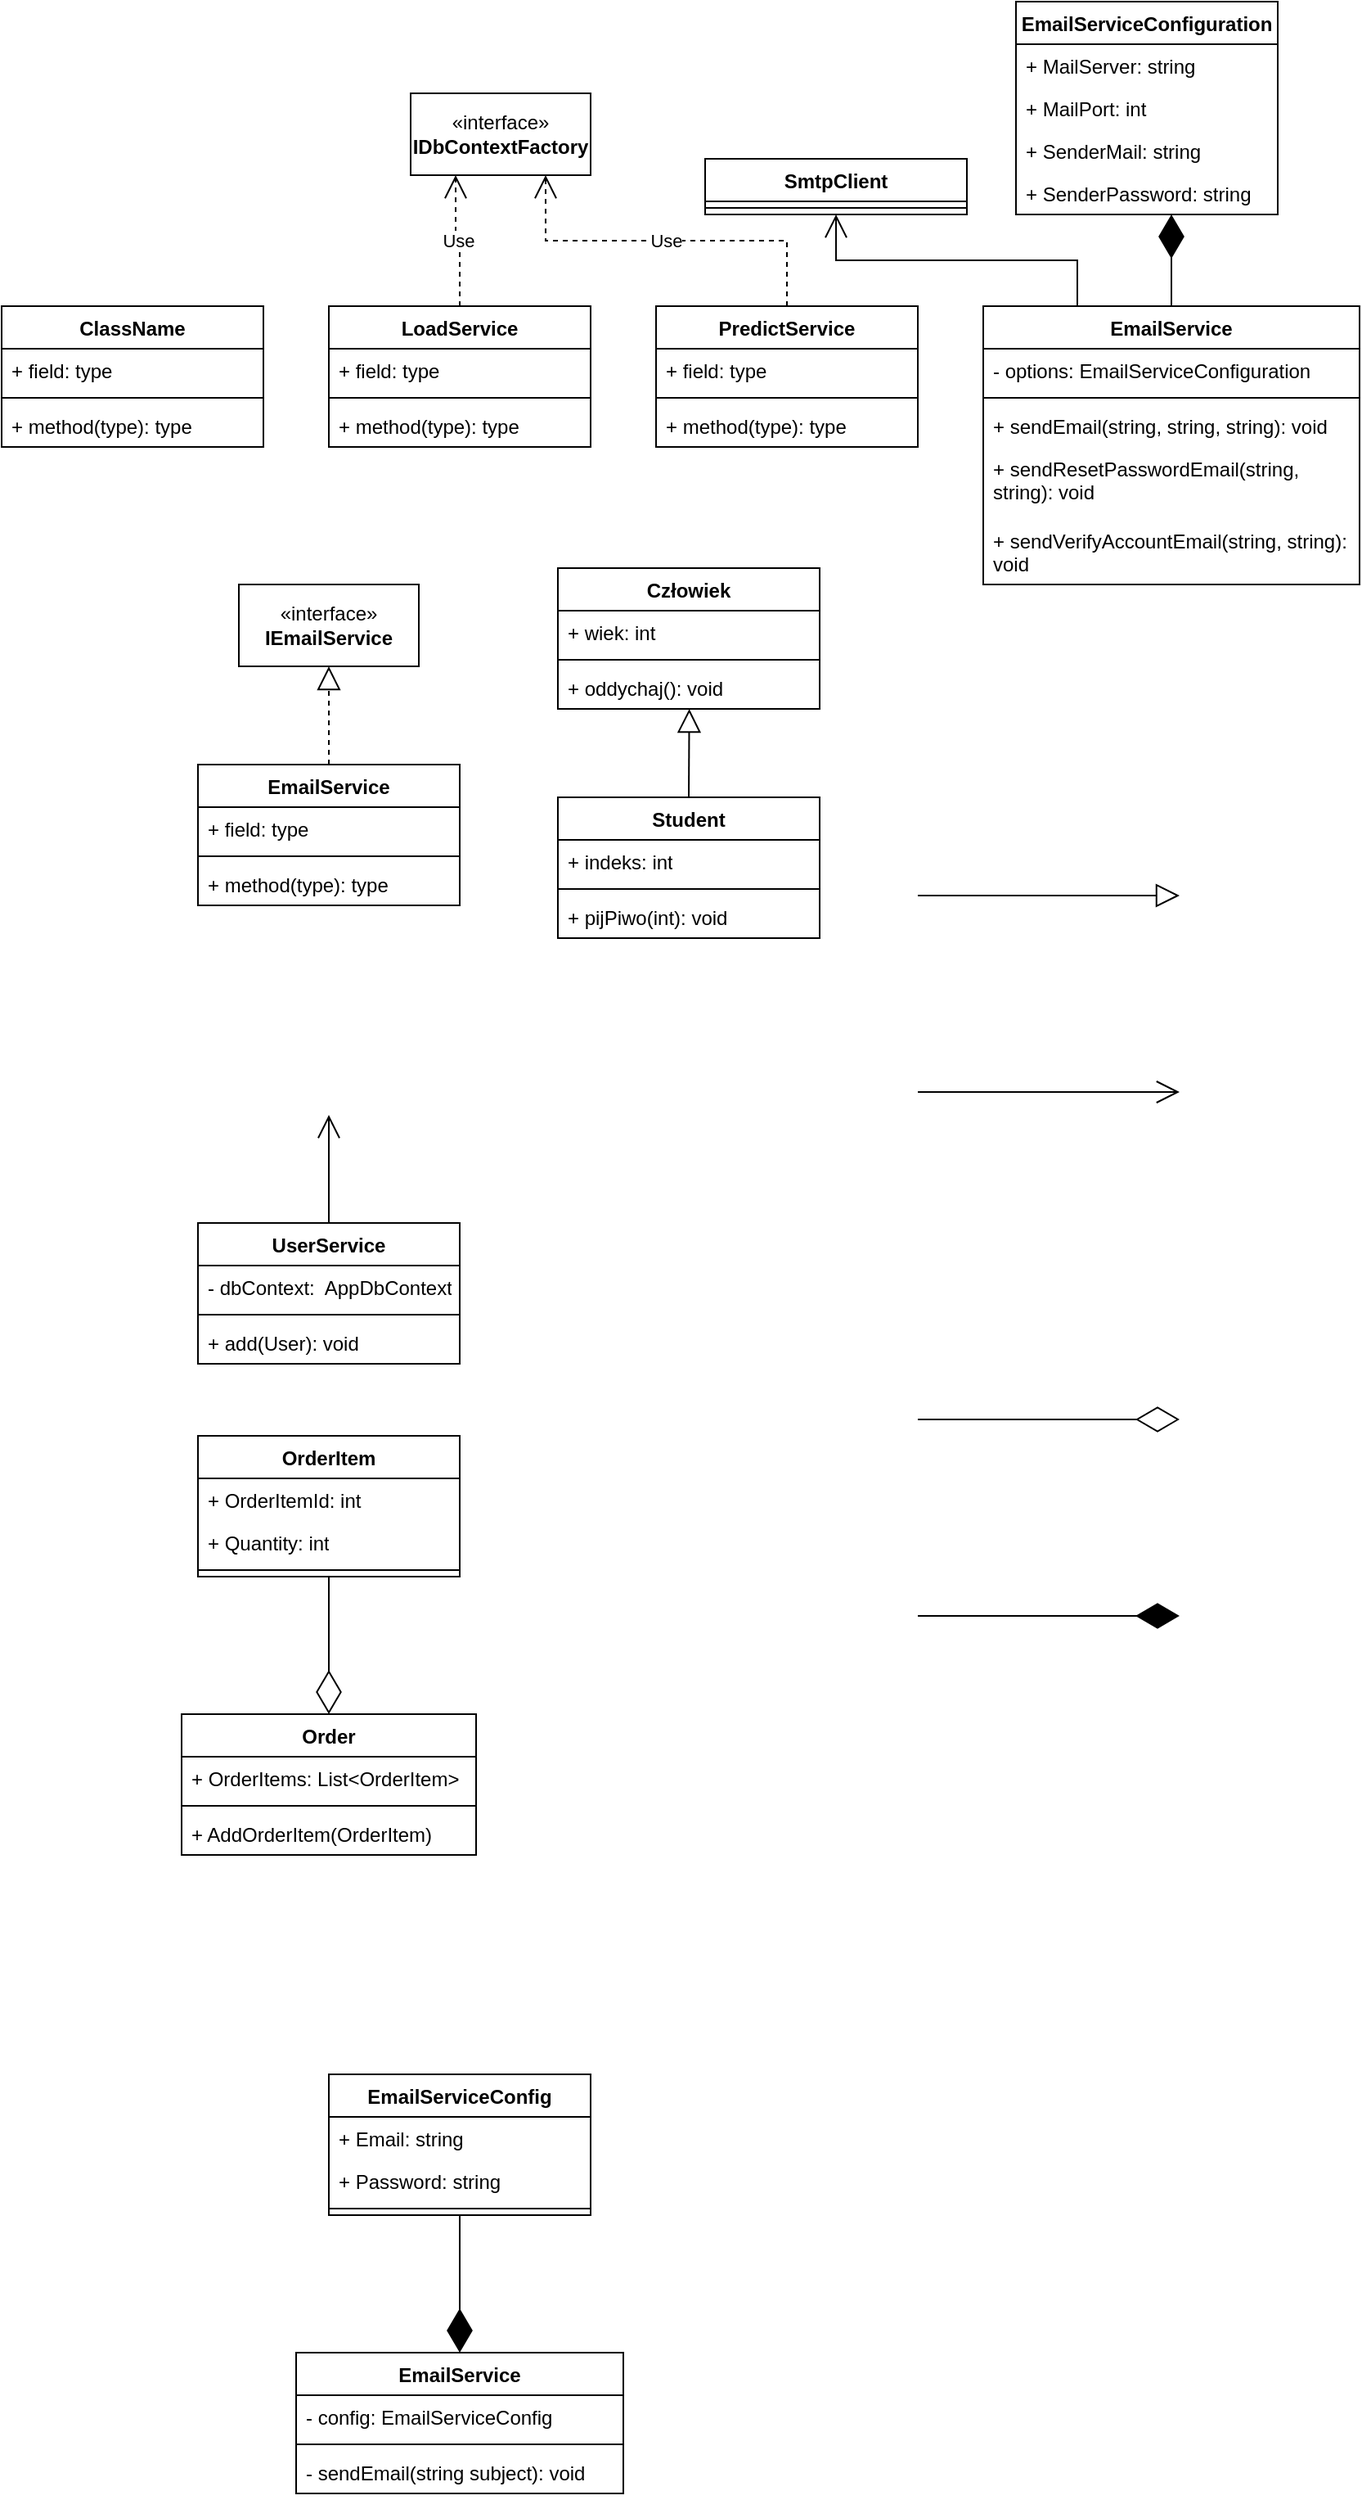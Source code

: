 <mxfile version="22.1.3" type="device">
  <diagram id="C5RBs43oDa-KdzZeNtuy" name="Page-1">
    <mxGraphModel dx="1128" dy="1801" grid="1" gridSize="10" guides="1" tooltips="1" connect="1" arrows="1" fold="1" page="1" pageScale="1" pageWidth="827" pageHeight="1169" math="0" shadow="0">
      <root>
        <mxCell id="WIyWlLk6GJQsqaUBKTNV-0" />
        <mxCell id="WIyWlLk6GJQsqaUBKTNV-1" parent="WIyWlLk6GJQsqaUBKTNV-0" />
        <mxCell id="tFQDVt1rV8ZaYgv0WwT--0" value="ClassName" style="swimlane;fontStyle=1;align=center;verticalAlign=top;childLayout=stackLayout;horizontal=1;startSize=26;horizontalStack=0;resizeParent=1;resizeParentMax=0;resizeLast=0;collapsible=1;marginBottom=0;whiteSpace=wrap;html=1;fillStyle=solid;" parent="WIyWlLk6GJQsqaUBKTNV-1" vertex="1">
          <mxGeometry x="40" y="160" width="160" height="86" as="geometry" />
        </mxCell>
        <mxCell id="tFQDVt1rV8ZaYgv0WwT--1" value="+ field: type" style="text;strokeColor=none;fillColor=none;align=left;verticalAlign=top;spacingLeft=4;spacingRight=4;overflow=hidden;rotatable=0;points=[[0,0.5],[1,0.5]];portConstraint=eastwest;whiteSpace=wrap;html=1;" parent="tFQDVt1rV8ZaYgv0WwT--0" vertex="1">
          <mxGeometry y="26" width="160" height="26" as="geometry" />
        </mxCell>
        <mxCell id="tFQDVt1rV8ZaYgv0WwT--2" value="" style="line;strokeWidth=1;fillColor=none;align=left;verticalAlign=middle;spacingTop=-1;spacingLeft=3;spacingRight=3;rotatable=0;labelPosition=right;points=[];portConstraint=eastwest;strokeColor=inherit;" parent="tFQDVt1rV8ZaYgv0WwT--0" vertex="1">
          <mxGeometry y="52" width="160" height="8" as="geometry" />
        </mxCell>
        <mxCell id="tFQDVt1rV8ZaYgv0WwT--3" value="+ method(type): type" style="text;strokeColor=none;fillColor=none;align=left;verticalAlign=top;spacingLeft=4;spacingRight=4;overflow=hidden;rotatable=0;points=[[0,0.5],[1,0.5]];portConstraint=eastwest;whiteSpace=wrap;html=1;" parent="tFQDVt1rV8ZaYgv0WwT--0" vertex="1">
          <mxGeometry y="60" width="160" height="26" as="geometry" />
        </mxCell>
        <mxCell id="tFQDVt1rV8ZaYgv0WwT--4" value="«interface»&lt;br&gt;&lt;b&gt;IDbContextFactory&lt;/b&gt;" style="html=1;whiteSpace=wrap;" parent="WIyWlLk6GJQsqaUBKTNV-1" vertex="1">
          <mxGeometry x="290" y="30" width="110" height="50" as="geometry" />
        </mxCell>
        <mxCell id="tFQDVt1rV8ZaYgv0WwT--5" value="EmailService" style="swimlane;fontStyle=1;align=center;verticalAlign=top;childLayout=stackLayout;horizontal=1;startSize=26;horizontalStack=0;resizeParent=1;resizeParentMax=0;resizeLast=0;collapsible=1;marginBottom=0;whiteSpace=wrap;html=1;" parent="WIyWlLk6GJQsqaUBKTNV-1" vertex="1">
          <mxGeometry x="640" y="160" width="230" height="170" as="geometry" />
        </mxCell>
        <mxCell id="tFQDVt1rV8ZaYgv0WwT--6" value="- options:&amp;nbsp;EmailServiceConfiguration" style="text;strokeColor=none;fillColor=none;align=left;verticalAlign=top;spacingLeft=4;spacingRight=4;overflow=hidden;rotatable=0;points=[[0,0.5],[1,0.5]];portConstraint=eastwest;whiteSpace=wrap;html=1;" parent="tFQDVt1rV8ZaYgv0WwT--5" vertex="1">
          <mxGeometry y="26" width="230" height="26" as="geometry" />
        </mxCell>
        <mxCell id="tFQDVt1rV8ZaYgv0WwT--7" value="" style="line;strokeWidth=1;fillColor=none;align=left;verticalAlign=middle;spacingTop=-1;spacingLeft=3;spacingRight=3;rotatable=0;labelPosition=right;points=[];portConstraint=eastwest;strokeColor=inherit;" parent="tFQDVt1rV8ZaYgv0WwT--5" vertex="1">
          <mxGeometry y="52" width="230" height="8" as="geometry" />
        </mxCell>
        <mxCell id="tFQDVt1rV8ZaYgv0WwT--8" value="+ sendEmail(string, string, string): void&amp;nbsp;" style="text;strokeColor=none;fillColor=none;align=left;verticalAlign=top;spacingLeft=4;spacingRight=4;overflow=hidden;rotatable=0;points=[[0,0.5],[1,0.5]];portConstraint=eastwest;whiteSpace=wrap;html=1;" parent="tFQDVt1rV8ZaYgv0WwT--5" vertex="1">
          <mxGeometry y="60" width="230" height="26" as="geometry" />
        </mxCell>
        <mxCell id="tFQDVt1rV8ZaYgv0WwT--38" value="+ sendResetPasswordEmail(string, string): void&amp;nbsp;" style="text;strokeColor=none;fillColor=none;align=left;verticalAlign=top;spacingLeft=4;spacingRight=4;overflow=hidden;rotatable=0;points=[[0,0.5],[1,0.5]];portConstraint=eastwest;whiteSpace=wrap;html=1;" parent="tFQDVt1rV8ZaYgv0WwT--5" vertex="1">
          <mxGeometry y="86" width="230" height="44" as="geometry" />
        </mxCell>
        <mxCell id="tFQDVt1rV8ZaYgv0WwT--39" value="+ sendVerifyAccountEmail(string, string): void&amp;nbsp;" style="text;strokeColor=none;fillColor=none;align=left;verticalAlign=top;spacingLeft=4;spacingRight=4;overflow=hidden;rotatable=0;points=[[0,0.5],[1,0.5]];portConstraint=eastwest;whiteSpace=wrap;html=1;" parent="tFQDVt1rV8ZaYgv0WwT--5" vertex="1">
          <mxGeometry y="130" width="230" height="40" as="geometry" />
        </mxCell>
        <mxCell id="tFQDVt1rV8ZaYgv0WwT--9" value="LoadService" style="swimlane;fontStyle=1;align=center;verticalAlign=top;childLayout=stackLayout;horizontal=1;startSize=26;horizontalStack=0;resizeParent=1;resizeParentMax=0;resizeLast=0;collapsible=1;marginBottom=0;whiteSpace=wrap;html=1;" parent="WIyWlLk6GJQsqaUBKTNV-1" vertex="1">
          <mxGeometry x="240" y="160" width="160" height="86" as="geometry" />
        </mxCell>
        <mxCell id="tFQDVt1rV8ZaYgv0WwT--10" value="+ field: type" style="text;strokeColor=none;fillColor=none;align=left;verticalAlign=top;spacingLeft=4;spacingRight=4;overflow=hidden;rotatable=0;points=[[0,0.5],[1,0.5]];portConstraint=eastwest;whiteSpace=wrap;html=1;" parent="tFQDVt1rV8ZaYgv0WwT--9" vertex="1">
          <mxGeometry y="26" width="160" height="26" as="geometry" />
        </mxCell>
        <mxCell id="tFQDVt1rV8ZaYgv0WwT--11" value="" style="line;strokeWidth=1;fillColor=none;align=left;verticalAlign=middle;spacingTop=-1;spacingLeft=3;spacingRight=3;rotatable=0;labelPosition=right;points=[];portConstraint=eastwest;strokeColor=inherit;" parent="tFQDVt1rV8ZaYgv0WwT--9" vertex="1">
          <mxGeometry y="52" width="160" height="8" as="geometry" />
        </mxCell>
        <mxCell id="tFQDVt1rV8ZaYgv0WwT--12" value="+ method(type): type" style="text;strokeColor=none;fillColor=none;align=left;verticalAlign=top;spacingLeft=4;spacingRight=4;overflow=hidden;rotatable=0;points=[[0,0.5],[1,0.5]];portConstraint=eastwest;whiteSpace=wrap;html=1;" parent="tFQDVt1rV8ZaYgv0WwT--9" vertex="1">
          <mxGeometry y="60" width="160" height="26" as="geometry" />
        </mxCell>
        <mxCell id="tFQDVt1rV8ZaYgv0WwT--13" value="PredictService" style="swimlane;fontStyle=1;align=center;verticalAlign=top;childLayout=stackLayout;horizontal=1;startSize=26;horizontalStack=0;resizeParent=1;resizeParentMax=0;resizeLast=0;collapsible=1;marginBottom=0;whiteSpace=wrap;html=1;" parent="WIyWlLk6GJQsqaUBKTNV-1" vertex="1">
          <mxGeometry x="440" y="160" width="160" height="86" as="geometry" />
        </mxCell>
        <mxCell id="tFQDVt1rV8ZaYgv0WwT--14" value="+ field: type" style="text;strokeColor=none;fillColor=none;align=left;verticalAlign=top;spacingLeft=4;spacingRight=4;overflow=hidden;rotatable=0;points=[[0,0.5],[1,0.5]];portConstraint=eastwest;whiteSpace=wrap;html=1;" parent="tFQDVt1rV8ZaYgv0WwT--13" vertex="1">
          <mxGeometry y="26" width="160" height="26" as="geometry" />
        </mxCell>
        <mxCell id="tFQDVt1rV8ZaYgv0WwT--15" value="" style="line;strokeWidth=1;fillColor=none;align=left;verticalAlign=middle;spacingTop=-1;spacingLeft=3;spacingRight=3;rotatable=0;labelPosition=right;points=[];portConstraint=eastwest;strokeColor=inherit;" parent="tFQDVt1rV8ZaYgv0WwT--13" vertex="1">
          <mxGeometry y="52" width="160" height="8" as="geometry" />
        </mxCell>
        <mxCell id="tFQDVt1rV8ZaYgv0WwT--16" value="+ method(type): type" style="text;strokeColor=none;fillColor=none;align=left;verticalAlign=top;spacingLeft=4;spacingRight=4;overflow=hidden;rotatable=0;points=[[0,0.5],[1,0.5]];portConstraint=eastwest;whiteSpace=wrap;html=1;" parent="tFQDVt1rV8ZaYgv0WwT--13" vertex="1">
          <mxGeometry y="60" width="160" height="26" as="geometry" />
        </mxCell>
        <mxCell id="tFQDVt1rV8ZaYgv0WwT--20" value="Use" style="endArrow=open;endSize=12;dashed=1;html=1;rounded=0;edgeStyle=orthogonalEdgeStyle;exitX=0.5;exitY=0;exitDx=0;exitDy=0;entryX=0.25;entryY=1;entryDx=0;entryDy=0;" parent="WIyWlLk6GJQsqaUBKTNV-1" source="tFQDVt1rV8ZaYgv0WwT--9" target="tFQDVt1rV8ZaYgv0WwT--4" edge="1">
          <mxGeometry width="160" relative="1" as="geometry">
            <mxPoint x="410" y="180" as="sourcePoint" />
            <mxPoint x="477" y="90" as="targetPoint" />
          </mxGeometry>
        </mxCell>
        <mxCell id="tFQDVt1rV8ZaYgv0WwT--21" value="Use" style="endArrow=open;endSize=12;dashed=1;html=1;rounded=0;edgeStyle=orthogonalEdgeStyle;exitX=0.5;exitY=0;exitDx=0;exitDy=0;entryX=0.75;entryY=1;entryDx=0;entryDy=0;" parent="WIyWlLk6GJQsqaUBKTNV-1" source="tFQDVt1rV8ZaYgv0WwT--13" target="tFQDVt1rV8ZaYgv0WwT--4" edge="1">
          <mxGeometry width="160" relative="1" as="geometry">
            <mxPoint x="748" y="130" as="sourcePoint" />
            <mxPoint x="670" y="40" as="targetPoint" />
          </mxGeometry>
        </mxCell>
        <mxCell id="tFQDVt1rV8ZaYgv0WwT--22" value="" style="endArrow=open;endFill=1;endSize=12;html=1;rounded=0;exitX=0.25;exitY=0;exitDx=0;exitDy=0;entryX=0.5;entryY=1;entryDx=0;entryDy=0;edgeStyle=orthogonalEdgeStyle;" parent="WIyWlLk6GJQsqaUBKTNV-1" source="tFQDVt1rV8ZaYgv0WwT--5" target="tFQDVt1rV8ZaYgv0WwT--23" edge="1">
          <mxGeometry width="160" relative="1" as="geometry">
            <mxPoint x="719.58" y="140" as="sourcePoint" />
            <mxPoint x="719.58" y="60" as="targetPoint" />
          </mxGeometry>
        </mxCell>
        <mxCell id="tFQDVt1rV8ZaYgv0WwT--23" value="SmtpClient" style="swimlane;fontStyle=1;align=center;verticalAlign=top;childLayout=stackLayout;horizontal=1;startSize=26;horizontalStack=0;resizeParent=1;resizeParentMax=0;resizeLast=0;collapsible=1;marginBottom=0;whiteSpace=wrap;html=1;" parent="WIyWlLk6GJQsqaUBKTNV-1" vertex="1">
          <mxGeometry x="470" y="70" width="160" height="34" as="geometry" />
        </mxCell>
        <mxCell id="tFQDVt1rV8ZaYgv0WwT--25" value="" style="line;strokeWidth=1;fillColor=none;align=left;verticalAlign=middle;spacingTop=-1;spacingLeft=3;spacingRight=3;rotatable=0;labelPosition=right;points=[];portConstraint=eastwest;strokeColor=inherit;" parent="tFQDVt1rV8ZaYgv0WwT--23" vertex="1">
          <mxGeometry y="26" width="160" height="8" as="geometry" />
        </mxCell>
        <mxCell id="tFQDVt1rV8ZaYgv0WwT--29" value="EmailServiceConfiguration" style="swimlane;fontStyle=1;align=center;verticalAlign=top;childLayout=stackLayout;horizontal=1;startSize=26;horizontalStack=0;resizeParent=1;resizeParentMax=0;resizeLast=0;collapsible=1;marginBottom=0;whiteSpace=wrap;html=1;" parent="WIyWlLk6GJQsqaUBKTNV-1" vertex="1">
          <mxGeometry x="660" y="-26" width="160" height="130" as="geometry" />
        </mxCell>
        <mxCell id="tFQDVt1rV8ZaYgv0WwT--30" value="+ MailServer: string" style="text;strokeColor=none;fillColor=none;align=left;verticalAlign=top;spacingLeft=4;spacingRight=4;overflow=hidden;rotatable=0;points=[[0,0.5],[1,0.5]];portConstraint=eastwest;whiteSpace=wrap;html=1;" parent="tFQDVt1rV8ZaYgv0WwT--29" vertex="1">
          <mxGeometry y="26" width="160" height="26" as="geometry" />
        </mxCell>
        <mxCell id="tFQDVt1rV8ZaYgv0WwT--32" value="+ MailPort: int" style="text;strokeColor=none;fillColor=none;align=left;verticalAlign=top;spacingLeft=4;spacingRight=4;overflow=hidden;rotatable=0;points=[[0,0.5],[1,0.5]];portConstraint=eastwest;whiteSpace=wrap;html=1;" parent="tFQDVt1rV8ZaYgv0WwT--29" vertex="1">
          <mxGeometry y="52" width="160" height="26" as="geometry" />
        </mxCell>
        <mxCell id="tFQDVt1rV8ZaYgv0WwT--34" value="+ SenderMail: string" style="text;strokeColor=none;fillColor=none;align=left;verticalAlign=top;spacingLeft=4;spacingRight=4;overflow=hidden;rotatable=0;points=[[0,0.5],[1,0.5]];portConstraint=eastwest;whiteSpace=wrap;html=1;" parent="tFQDVt1rV8ZaYgv0WwT--29" vertex="1">
          <mxGeometry y="78" width="160" height="26" as="geometry" />
        </mxCell>
        <mxCell id="tFQDVt1rV8ZaYgv0WwT--35" value="+ SenderPassword: string" style="text;strokeColor=none;fillColor=none;align=left;verticalAlign=top;spacingLeft=4;spacingRight=4;overflow=hidden;rotatable=0;points=[[0,0.5],[1,0.5]];portConstraint=eastwest;whiteSpace=wrap;html=1;" parent="tFQDVt1rV8ZaYgv0WwT--29" vertex="1">
          <mxGeometry y="104" width="160" height="26" as="geometry" />
        </mxCell>
        <mxCell id="tFQDVt1rV8ZaYgv0WwT--37" value="" style="endArrow=diamondThin;endFill=1;endSize=24;html=1;rounded=0;exitX=0.5;exitY=0;exitDx=0;exitDy=0;edgeStyle=elbowEdgeStyle;" parent="WIyWlLk6GJQsqaUBKTNV-1" source="tFQDVt1rV8ZaYgv0WwT--5" target="tFQDVt1rV8ZaYgv0WwT--35" edge="1">
          <mxGeometry width="160" relative="1" as="geometry">
            <mxPoint x="540" y="300" as="sourcePoint" />
            <mxPoint x="780" y="120" as="targetPoint" />
          </mxGeometry>
        </mxCell>
        <mxCell id="g07gFTEDz8R-TfWJ9nkR-0" value="EmailService" style="swimlane;fontStyle=1;align=center;verticalAlign=top;childLayout=stackLayout;horizontal=1;startSize=26;horizontalStack=0;resizeParent=1;resizeParentMax=0;resizeLast=0;collapsible=1;marginBottom=0;whiteSpace=wrap;html=1;fillStyle=solid;" vertex="1" parent="WIyWlLk6GJQsqaUBKTNV-1">
          <mxGeometry x="160" y="440" width="160" height="86" as="geometry" />
        </mxCell>
        <mxCell id="g07gFTEDz8R-TfWJ9nkR-1" value="+ field: type" style="text;strokeColor=none;fillColor=none;align=left;verticalAlign=top;spacingLeft=4;spacingRight=4;overflow=hidden;rotatable=0;points=[[0,0.5],[1,0.5]];portConstraint=eastwest;whiteSpace=wrap;html=1;" vertex="1" parent="g07gFTEDz8R-TfWJ9nkR-0">
          <mxGeometry y="26" width="160" height="26" as="geometry" />
        </mxCell>
        <mxCell id="g07gFTEDz8R-TfWJ9nkR-2" value="" style="line;strokeWidth=1;fillColor=none;align=left;verticalAlign=middle;spacingTop=-1;spacingLeft=3;spacingRight=3;rotatable=0;labelPosition=right;points=[];portConstraint=eastwest;strokeColor=inherit;" vertex="1" parent="g07gFTEDz8R-TfWJ9nkR-0">
          <mxGeometry y="52" width="160" height="8" as="geometry" />
        </mxCell>
        <mxCell id="g07gFTEDz8R-TfWJ9nkR-3" value="+ method(type): type" style="text;strokeColor=none;fillColor=none;align=left;verticalAlign=top;spacingLeft=4;spacingRight=4;overflow=hidden;rotatable=0;points=[[0,0.5],[1,0.5]];portConstraint=eastwest;whiteSpace=wrap;html=1;" vertex="1" parent="g07gFTEDz8R-TfWJ9nkR-0">
          <mxGeometry y="60" width="160" height="26" as="geometry" />
        </mxCell>
        <mxCell id="g07gFTEDz8R-TfWJ9nkR-4" value="«interface»&lt;br&gt;&lt;b&gt;IEmailService&lt;/b&gt;" style="html=1;whiteSpace=wrap;" vertex="1" parent="WIyWlLk6GJQsqaUBKTNV-1">
          <mxGeometry x="185" y="330" width="110" height="50" as="geometry" />
        </mxCell>
        <mxCell id="g07gFTEDz8R-TfWJ9nkR-6" value="" style="endArrow=block;dashed=1;endFill=0;endSize=12;html=1;rounded=0;entryX=0.5;entryY=1;entryDx=0;entryDy=0;exitX=0.5;exitY=0;exitDx=0;exitDy=0;" edge="1" parent="WIyWlLk6GJQsqaUBKTNV-1" source="g07gFTEDz8R-TfWJ9nkR-0" target="g07gFTEDz8R-TfWJ9nkR-4">
          <mxGeometry width="160" relative="1" as="geometry">
            <mxPoint y="410" as="sourcePoint" />
            <mxPoint x="160" y="410" as="targetPoint" />
          </mxGeometry>
        </mxCell>
        <mxCell id="g07gFTEDz8R-TfWJ9nkR-7" value="Student" style="swimlane;fontStyle=1;align=center;verticalAlign=top;childLayout=stackLayout;horizontal=1;startSize=26;horizontalStack=0;resizeParent=1;resizeParentMax=0;resizeLast=0;collapsible=1;marginBottom=0;whiteSpace=wrap;html=1;fillStyle=solid;" vertex="1" parent="WIyWlLk6GJQsqaUBKTNV-1">
          <mxGeometry x="380" y="460" width="160" height="86" as="geometry" />
        </mxCell>
        <mxCell id="g07gFTEDz8R-TfWJ9nkR-8" value="+ indeks: int" style="text;strokeColor=none;fillColor=none;align=left;verticalAlign=top;spacingLeft=4;spacingRight=4;overflow=hidden;rotatable=0;points=[[0,0.5],[1,0.5]];portConstraint=eastwest;whiteSpace=wrap;html=1;" vertex="1" parent="g07gFTEDz8R-TfWJ9nkR-7">
          <mxGeometry y="26" width="160" height="26" as="geometry" />
        </mxCell>
        <mxCell id="g07gFTEDz8R-TfWJ9nkR-9" value="" style="line;strokeWidth=1;fillColor=none;align=left;verticalAlign=middle;spacingTop=-1;spacingLeft=3;spacingRight=3;rotatable=0;labelPosition=right;points=[];portConstraint=eastwest;strokeColor=inherit;" vertex="1" parent="g07gFTEDz8R-TfWJ9nkR-7">
          <mxGeometry y="52" width="160" height="8" as="geometry" />
        </mxCell>
        <mxCell id="g07gFTEDz8R-TfWJ9nkR-10" value="+ pijPiwo(int): void" style="text;strokeColor=none;fillColor=none;align=left;verticalAlign=top;spacingLeft=4;spacingRight=4;overflow=hidden;rotatable=0;points=[[0,0.5],[1,0.5]];portConstraint=eastwest;whiteSpace=wrap;html=1;" vertex="1" parent="g07gFTEDz8R-TfWJ9nkR-7">
          <mxGeometry y="60" width="160" height="26" as="geometry" />
        </mxCell>
        <mxCell id="g07gFTEDz8R-TfWJ9nkR-11" value="Człowiek" style="swimlane;fontStyle=1;align=center;verticalAlign=top;childLayout=stackLayout;horizontal=1;startSize=26;horizontalStack=0;resizeParent=1;resizeParentMax=0;resizeLast=0;collapsible=1;marginBottom=0;whiteSpace=wrap;html=1;fillStyle=solid;" vertex="1" parent="WIyWlLk6GJQsqaUBKTNV-1">
          <mxGeometry x="380" y="320" width="160" height="86" as="geometry" />
        </mxCell>
        <mxCell id="g07gFTEDz8R-TfWJ9nkR-12" value="+ wiek: int" style="text;strokeColor=none;fillColor=none;align=left;verticalAlign=top;spacingLeft=4;spacingRight=4;overflow=hidden;rotatable=0;points=[[0,0.5],[1,0.5]];portConstraint=eastwest;whiteSpace=wrap;html=1;" vertex="1" parent="g07gFTEDz8R-TfWJ9nkR-11">
          <mxGeometry y="26" width="160" height="26" as="geometry" />
        </mxCell>
        <mxCell id="g07gFTEDz8R-TfWJ9nkR-13" value="" style="line;strokeWidth=1;fillColor=none;align=left;verticalAlign=middle;spacingTop=-1;spacingLeft=3;spacingRight=3;rotatable=0;labelPosition=right;points=[];portConstraint=eastwest;strokeColor=inherit;" vertex="1" parent="g07gFTEDz8R-TfWJ9nkR-11">
          <mxGeometry y="52" width="160" height="8" as="geometry" />
        </mxCell>
        <mxCell id="g07gFTEDz8R-TfWJ9nkR-14" value="+ oddychaj(): void" style="text;strokeColor=none;fillColor=none;align=left;verticalAlign=top;spacingLeft=4;spacingRight=4;overflow=hidden;rotatable=0;points=[[0,0.5],[1,0.5]];portConstraint=eastwest;whiteSpace=wrap;html=1;" vertex="1" parent="g07gFTEDz8R-TfWJ9nkR-11">
          <mxGeometry y="60" width="160" height="26" as="geometry" />
        </mxCell>
        <mxCell id="g07gFTEDz8R-TfWJ9nkR-15" value="" style="endArrow=block;endFill=0;endSize=12;html=1;rounded=0;exitX=0.5;exitY=0;exitDx=0;exitDy=0;entryX=0.502;entryY=1;entryDx=0;entryDy=0;entryPerimeter=0;" edge="1" parent="WIyWlLk6GJQsqaUBKTNV-1" source="g07gFTEDz8R-TfWJ9nkR-7" target="g07gFTEDz8R-TfWJ9nkR-14">
          <mxGeometry width="160" relative="1" as="geometry">
            <mxPoint x="459.66" y="480" as="sourcePoint" />
            <mxPoint x="460" y="410" as="targetPoint" />
          </mxGeometry>
        </mxCell>
        <mxCell id="g07gFTEDz8R-TfWJ9nkR-16" value="" style="endArrow=block;endFill=0;endSize=12;html=1;rounded=0;" edge="1" parent="WIyWlLk6GJQsqaUBKTNV-1">
          <mxGeometry width="160" relative="1" as="geometry">
            <mxPoint x="600" y="520" as="sourcePoint" />
            <mxPoint x="760" y="520" as="targetPoint" />
          </mxGeometry>
        </mxCell>
        <mxCell id="g07gFTEDz8R-TfWJ9nkR-35" value="UserService" style="swimlane;fontStyle=1;align=center;verticalAlign=top;childLayout=stackLayout;horizontal=1;startSize=26;horizontalStack=0;resizeParent=1;resizeParentMax=0;resizeLast=0;collapsible=1;marginBottom=0;whiteSpace=wrap;html=1;fillStyle=solid;" vertex="1" parent="WIyWlLk6GJQsqaUBKTNV-1">
          <mxGeometry x="160" y="720" width="160" height="86" as="geometry" />
        </mxCell>
        <mxCell id="g07gFTEDz8R-TfWJ9nkR-36" value="- dbContext:&amp;nbsp; AppDbContext" style="text;strokeColor=none;fillColor=none;align=left;verticalAlign=top;spacingLeft=4;spacingRight=4;overflow=hidden;rotatable=0;points=[[0,0.5],[1,0.5]];portConstraint=eastwest;whiteSpace=wrap;html=1;" vertex="1" parent="g07gFTEDz8R-TfWJ9nkR-35">
          <mxGeometry y="26" width="160" height="26" as="geometry" />
        </mxCell>
        <mxCell id="g07gFTEDz8R-TfWJ9nkR-37" value="" style="line;strokeWidth=1;fillColor=none;align=left;verticalAlign=middle;spacingTop=-1;spacingLeft=3;spacingRight=3;rotatable=0;labelPosition=right;points=[];portConstraint=eastwest;strokeColor=inherit;" vertex="1" parent="g07gFTEDz8R-TfWJ9nkR-35">
          <mxGeometry y="52" width="160" height="8" as="geometry" />
        </mxCell>
        <mxCell id="g07gFTEDz8R-TfWJ9nkR-38" value="+ add(User): void" style="text;strokeColor=none;fillColor=none;align=left;verticalAlign=top;spacingLeft=4;spacingRight=4;overflow=hidden;rotatable=0;points=[[0,0.5],[1,0.5]];portConstraint=eastwest;whiteSpace=wrap;html=1;" vertex="1" parent="g07gFTEDz8R-TfWJ9nkR-35">
          <mxGeometry y="60" width="160" height="26" as="geometry" />
        </mxCell>
        <mxCell id="g07gFTEDz8R-TfWJ9nkR-39" value="" style="endArrow=open;endFill=1;endSize=12;html=1;rounded=0;" edge="1" parent="WIyWlLk6GJQsqaUBKTNV-1">
          <mxGeometry width="160" relative="1" as="geometry">
            <mxPoint x="600" y="640" as="sourcePoint" />
            <mxPoint x="760" y="640" as="targetPoint" />
          </mxGeometry>
        </mxCell>
        <mxCell id="g07gFTEDz8R-TfWJ9nkR-40" value="" style="endArrow=open;endFill=1;endSize=12;html=1;rounded=0;exitX=0.5;exitY=0;exitDx=0;exitDy=0;entryX=0.5;entryY=1;entryDx=0;entryDy=0;" edge="1" parent="WIyWlLk6GJQsqaUBKTNV-1" source="g07gFTEDz8R-TfWJ9nkR-35">
          <mxGeometry width="160" relative="1" as="geometry">
            <mxPoint x="253" y="700" as="sourcePoint" />
            <mxPoint x="240" y="654" as="targetPoint" />
          </mxGeometry>
        </mxCell>
        <mxCell id="g07gFTEDz8R-TfWJ9nkR-41" value="OrderItem" style="swimlane;fontStyle=1;align=center;verticalAlign=top;childLayout=stackLayout;horizontal=1;startSize=26;horizontalStack=0;resizeParent=1;resizeParentMax=0;resizeLast=0;collapsible=1;marginBottom=0;whiteSpace=wrap;html=1;fillStyle=solid;" vertex="1" parent="WIyWlLk6GJQsqaUBKTNV-1">
          <mxGeometry x="160" y="850" width="160" height="86" as="geometry" />
        </mxCell>
        <mxCell id="g07gFTEDz8R-TfWJ9nkR-42" value="+ OrderItemId: int&lt;br&gt;" style="text;strokeColor=none;fillColor=none;align=left;verticalAlign=top;spacingLeft=4;spacingRight=4;overflow=hidden;rotatable=0;points=[[0,0.5],[1,0.5]];portConstraint=eastwest;whiteSpace=wrap;html=1;" vertex="1" parent="g07gFTEDz8R-TfWJ9nkR-41">
          <mxGeometry y="26" width="160" height="26" as="geometry" />
        </mxCell>
        <mxCell id="g07gFTEDz8R-TfWJ9nkR-45" value="+ Quantity: int" style="text;strokeColor=none;fillColor=none;align=left;verticalAlign=top;spacingLeft=4;spacingRight=4;overflow=hidden;rotatable=0;points=[[0,0.5],[1,0.5]];portConstraint=eastwest;whiteSpace=wrap;html=1;" vertex="1" parent="g07gFTEDz8R-TfWJ9nkR-41">
          <mxGeometry y="52" width="160" height="26" as="geometry" />
        </mxCell>
        <mxCell id="g07gFTEDz8R-TfWJ9nkR-43" value="" style="line;strokeWidth=1;fillColor=none;align=left;verticalAlign=middle;spacingTop=-1;spacingLeft=3;spacingRight=3;rotatable=0;labelPosition=right;points=[];portConstraint=eastwest;strokeColor=inherit;" vertex="1" parent="g07gFTEDz8R-TfWJ9nkR-41">
          <mxGeometry y="78" width="160" height="8" as="geometry" />
        </mxCell>
        <mxCell id="g07gFTEDz8R-TfWJ9nkR-46" value="Order" style="swimlane;fontStyle=1;align=center;verticalAlign=top;childLayout=stackLayout;horizontal=1;startSize=26;horizontalStack=0;resizeParent=1;resizeParentMax=0;resizeLast=0;collapsible=1;marginBottom=0;whiteSpace=wrap;html=1;fillStyle=solid;" vertex="1" parent="WIyWlLk6GJQsqaUBKTNV-1">
          <mxGeometry x="150" y="1020" width="180" height="86" as="geometry" />
        </mxCell>
        <mxCell id="g07gFTEDz8R-TfWJ9nkR-47" value="+ OrderItems: List&amp;lt;OrderItem&amp;gt;&lt;br&gt;" style="text;strokeColor=none;fillColor=none;align=left;verticalAlign=top;spacingLeft=4;spacingRight=4;overflow=hidden;rotatable=0;points=[[0,0.5],[1,0.5]];portConstraint=eastwest;whiteSpace=wrap;html=1;" vertex="1" parent="g07gFTEDz8R-TfWJ9nkR-46">
          <mxGeometry y="26" width="180" height="26" as="geometry" />
        </mxCell>
        <mxCell id="g07gFTEDz8R-TfWJ9nkR-48" value="" style="line;strokeWidth=1;fillColor=none;align=left;verticalAlign=middle;spacingTop=-1;spacingLeft=3;spacingRight=3;rotatable=0;labelPosition=right;points=[];portConstraint=eastwest;strokeColor=inherit;" vertex="1" parent="g07gFTEDz8R-TfWJ9nkR-46">
          <mxGeometry y="52" width="180" height="8" as="geometry" />
        </mxCell>
        <mxCell id="g07gFTEDz8R-TfWJ9nkR-49" value="+ AddOrderItem(OrderItem)" style="text;strokeColor=none;fillColor=none;align=left;verticalAlign=top;spacingLeft=4;spacingRight=4;overflow=hidden;rotatable=0;points=[[0,0.5],[1,0.5]];portConstraint=eastwest;whiteSpace=wrap;html=1;" vertex="1" parent="g07gFTEDz8R-TfWJ9nkR-46">
          <mxGeometry y="60" width="180" height="26" as="geometry" />
        </mxCell>
        <mxCell id="g07gFTEDz8R-TfWJ9nkR-50" value="" style="endArrow=diamondThin;endFill=0;endSize=24;html=1;rounded=0;entryX=0.5;entryY=0;entryDx=0;entryDy=0;exitX=0.5;exitY=1;exitDx=0;exitDy=0;" edge="1" parent="WIyWlLk6GJQsqaUBKTNV-1" source="g07gFTEDz8R-TfWJ9nkR-41" target="g07gFTEDz8R-TfWJ9nkR-46">
          <mxGeometry width="160" relative="1" as="geometry">
            <mxPoint x="400" y="1014" as="sourcePoint" />
            <mxPoint x="250" y="980" as="targetPoint" />
          </mxGeometry>
        </mxCell>
        <mxCell id="g07gFTEDz8R-TfWJ9nkR-51" value="" style="endArrow=diamondThin;endFill=0;endSize=24;html=1;rounded=0;" edge="1" parent="WIyWlLk6GJQsqaUBKTNV-1">
          <mxGeometry width="160" relative="1" as="geometry">
            <mxPoint x="600" y="840" as="sourcePoint" />
            <mxPoint x="760" y="840" as="targetPoint" />
          </mxGeometry>
        </mxCell>
        <mxCell id="g07gFTEDz8R-TfWJ9nkR-52" value="" style="endArrow=diamondThin;endFill=1;endSize=24;html=1;rounded=0;" edge="1" parent="WIyWlLk6GJQsqaUBKTNV-1">
          <mxGeometry width="160" relative="1" as="geometry">
            <mxPoint x="600" y="960" as="sourcePoint" />
            <mxPoint x="760" y="960" as="targetPoint" />
          </mxGeometry>
        </mxCell>
        <mxCell id="g07gFTEDz8R-TfWJ9nkR-53" value="EmailServiceConfig" style="swimlane;fontStyle=1;align=center;verticalAlign=top;childLayout=stackLayout;horizontal=1;startSize=26;horizontalStack=0;resizeParent=1;resizeParentMax=0;resizeLast=0;collapsible=1;marginBottom=0;whiteSpace=wrap;html=1;fillStyle=solid;" vertex="1" parent="WIyWlLk6GJQsqaUBKTNV-1">
          <mxGeometry x="240" y="1240" width="160" height="86" as="geometry" />
        </mxCell>
        <mxCell id="g07gFTEDz8R-TfWJ9nkR-54" value="+ Email: string" style="text;strokeColor=none;fillColor=none;align=left;verticalAlign=top;spacingLeft=4;spacingRight=4;overflow=hidden;rotatable=0;points=[[0,0.5],[1,0.5]];portConstraint=eastwest;whiteSpace=wrap;html=1;" vertex="1" parent="g07gFTEDz8R-TfWJ9nkR-53">
          <mxGeometry y="26" width="160" height="26" as="geometry" />
        </mxCell>
        <mxCell id="g07gFTEDz8R-TfWJ9nkR-55" value="+ Password: string" style="text;strokeColor=none;fillColor=none;align=left;verticalAlign=top;spacingLeft=4;spacingRight=4;overflow=hidden;rotatable=0;points=[[0,0.5],[1,0.5]];portConstraint=eastwest;whiteSpace=wrap;html=1;" vertex="1" parent="g07gFTEDz8R-TfWJ9nkR-53">
          <mxGeometry y="52" width="160" height="26" as="geometry" />
        </mxCell>
        <mxCell id="g07gFTEDz8R-TfWJ9nkR-56" value="" style="line;strokeWidth=1;fillColor=none;align=left;verticalAlign=middle;spacingTop=-1;spacingLeft=3;spacingRight=3;rotatable=0;labelPosition=right;points=[];portConstraint=eastwest;strokeColor=inherit;" vertex="1" parent="g07gFTEDz8R-TfWJ9nkR-53">
          <mxGeometry y="78" width="160" height="8" as="geometry" />
        </mxCell>
        <mxCell id="g07gFTEDz8R-TfWJ9nkR-57" value="EmailService" style="swimlane;fontStyle=1;align=center;verticalAlign=top;childLayout=stackLayout;horizontal=1;startSize=26;horizontalStack=0;resizeParent=1;resizeParentMax=0;resizeLast=0;collapsible=1;marginBottom=0;whiteSpace=wrap;html=1;fillStyle=solid;" vertex="1" parent="WIyWlLk6GJQsqaUBKTNV-1">
          <mxGeometry x="220" y="1410" width="200" height="86" as="geometry" />
        </mxCell>
        <mxCell id="g07gFTEDz8R-TfWJ9nkR-58" value="- config: EmailServiceConfig" style="text;strokeColor=none;fillColor=none;align=left;verticalAlign=top;spacingLeft=4;spacingRight=4;overflow=hidden;rotatable=0;points=[[0,0.5],[1,0.5]];portConstraint=eastwest;whiteSpace=wrap;html=1;" vertex="1" parent="g07gFTEDz8R-TfWJ9nkR-57">
          <mxGeometry y="26" width="200" height="26" as="geometry" />
        </mxCell>
        <mxCell id="g07gFTEDz8R-TfWJ9nkR-59" value="" style="line;strokeWidth=1;fillColor=none;align=left;verticalAlign=middle;spacingTop=-1;spacingLeft=3;spacingRight=3;rotatable=0;labelPosition=right;points=[];portConstraint=eastwest;strokeColor=inherit;" vertex="1" parent="g07gFTEDz8R-TfWJ9nkR-57">
          <mxGeometry y="52" width="200" height="8" as="geometry" />
        </mxCell>
        <mxCell id="g07gFTEDz8R-TfWJ9nkR-60" value="- sendEmail(string subject): void" style="text;strokeColor=none;fillColor=none;align=left;verticalAlign=top;spacingLeft=4;spacingRight=4;overflow=hidden;rotatable=0;points=[[0,0.5],[1,0.5]];portConstraint=eastwest;whiteSpace=wrap;html=1;" vertex="1" parent="g07gFTEDz8R-TfWJ9nkR-57">
          <mxGeometry y="60" width="200" height="26" as="geometry" />
        </mxCell>
        <mxCell id="g07gFTEDz8R-TfWJ9nkR-62" value="" style="endArrow=diamondThin;endFill=1;endSize=24;html=1;rounded=0;exitX=0.5;exitY=1;exitDx=0;exitDy=0;entryX=0.5;entryY=0;entryDx=0;entryDy=0;" edge="1" parent="WIyWlLk6GJQsqaUBKTNV-1" source="g07gFTEDz8R-TfWJ9nkR-53" target="g07gFTEDz8R-TfWJ9nkR-57">
          <mxGeometry width="160" relative="1" as="geometry">
            <mxPoint x="330" y="1370" as="sourcePoint" />
            <mxPoint x="490" y="1370" as="targetPoint" />
          </mxGeometry>
        </mxCell>
      </root>
    </mxGraphModel>
  </diagram>
</mxfile>
